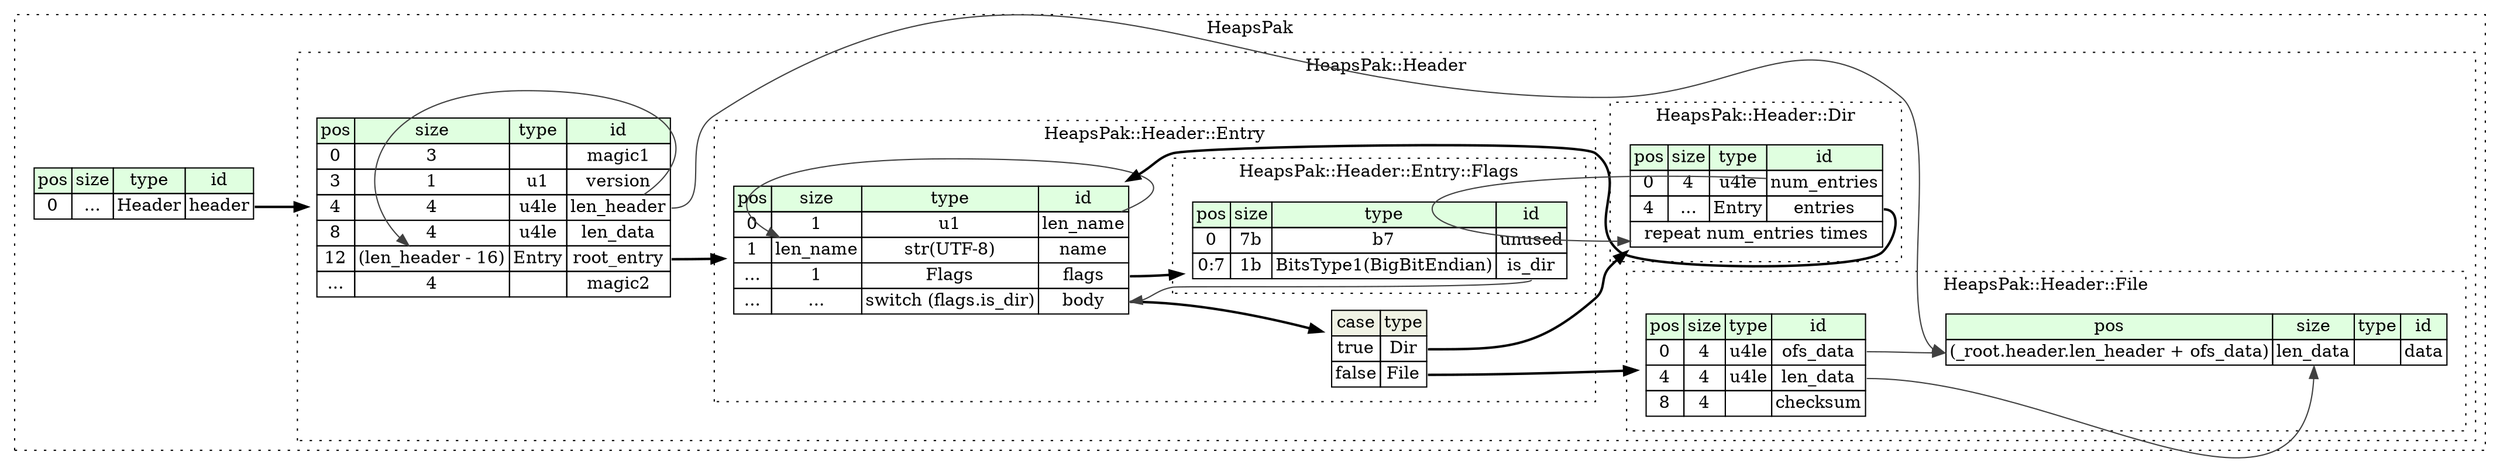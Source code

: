 digraph {
	rankdir=LR;
	node [shape=plaintext];
	subgraph cluster__heaps_pak {
		label="HeapsPak";
		graph[style=dotted];

		heaps_pak__seq [label=<<TABLE BORDER="0" CELLBORDER="1" CELLSPACING="0">
			<TR><TD BGCOLOR="#E0FFE0">pos</TD><TD BGCOLOR="#E0FFE0">size</TD><TD BGCOLOR="#E0FFE0">type</TD><TD BGCOLOR="#E0FFE0">id</TD></TR>
			<TR><TD PORT="header_pos">0</TD><TD PORT="header_size">...</TD><TD>Header</TD><TD PORT="header_type">header</TD></TR>
		</TABLE>>];
		subgraph cluster__header {
			label="HeapsPak::Header";
			graph[style=dotted];

			header__seq [label=<<TABLE BORDER="0" CELLBORDER="1" CELLSPACING="0">
				<TR><TD BGCOLOR="#E0FFE0">pos</TD><TD BGCOLOR="#E0FFE0">size</TD><TD BGCOLOR="#E0FFE0">type</TD><TD BGCOLOR="#E0FFE0">id</TD></TR>
				<TR><TD PORT="magic1_pos">0</TD><TD PORT="magic1_size">3</TD><TD></TD><TD PORT="magic1_type">magic1</TD></TR>
				<TR><TD PORT="version_pos">3</TD><TD PORT="version_size">1</TD><TD>u1</TD><TD PORT="version_type">version</TD></TR>
				<TR><TD PORT="len_header_pos">4</TD><TD PORT="len_header_size">4</TD><TD>u4le</TD><TD PORT="len_header_type">len_header</TD></TR>
				<TR><TD PORT="len_data_pos">8</TD><TD PORT="len_data_size">4</TD><TD>u4le</TD><TD PORT="len_data_type">len_data</TD></TR>
				<TR><TD PORT="root_entry_pos">12</TD><TD PORT="root_entry_size">(len_header - 16)</TD><TD>Entry</TD><TD PORT="root_entry_type">root_entry</TD></TR>
				<TR><TD PORT="magic2_pos">...</TD><TD PORT="magic2_size">4</TD><TD></TD><TD PORT="magic2_type">magic2</TD></TR>
			</TABLE>>];
			subgraph cluster__entry {
				label="HeapsPak::Header::Entry";
				graph[style=dotted];

				entry__seq [label=<<TABLE BORDER="0" CELLBORDER="1" CELLSPACING="0">
					<TR><TD BGCOLOR="#E0FFE0">pos</TD><TD BGCOLOR="#E0FFE0">size</TD><TD BGCOLOR="#E0FFE0">type</TD><TD BGCOLOR="#E0FFE0">id</TD></TR>
					<TR><TD PORT="len_name_pos">0</TD><TD PORT="len_name_size">1</TD><TD>u1</TD><TD PORT="len_name_type">len_name</TD></TR>
					<TR><TD PORT="name_pos">1</TD><TD PORT="name_size">len_name</TD><TD>str(UTF-8)</TD><TD PORT="name_type">name</TD></TR>
					<TR><TD PORT="flags_pos">...</TD><TD PORT="flags_size">1</TD><TD>Flags</TD><TD PORT="flags_type">flags</TD></TR>
					<TR><TD PORT="body_pos">...</TD><TD PORT="body_size">...</TD><TD>switch (flags.is_dir)</TD><TD PORT="body_type">body</TD></TR>
				</TABLE>>];
entry__seq_body_switch [label=<<TABLE BORDER="0" CELLBORDER="1" CELLSPACING="0">
	<TR><TD BGCOLOR="#F0F2E4">case</TD><TD BGCOLOR="#F0F2E4">type</TD></TR>
	<TR><TD>true</TD><TD PORT="case0">Dir</TD></TR>
	<TR><TD>false</TD><TD PORT="case1">File</TD></TR>
</TABLE>>];
				subgraph cluster__flags {
					label="HeapsPak::Header::Entry::Flags";
					graph[style=dotted];

					flags__seq [label=<<TABLE BORDER="0" CELLBORDER="1" CELLSPACING="0">
						<TR><TD BGCOLOR="#E0FFE0">pos</TD><TD BGCOLOR="#E0FFE0">size</TD><TD BGCOLOR="#E0FFE0">type</TD><TD BGCOLOR="#E0FFE0">id</TD></TR>
						<TR><TD PORT="unused_pos">0</TD><TD PORT="unused_size">7b</TD><TD>b7</TD><TD PORT="unused_type">unused</TD></TR>
						<TR><TD PORT="is_dir_pos">0:7</TD><TD PORT="is_dir_size">1b</TD><TD>BitsType1(BigBitEndian)</TD><TD PORT="is_dir_type">is_dir</TD></TR>
					</TABLE>>];
				}
			}
			subgraph cluster__file {
				label="HeapsPak::Header::File";
				graph[style=dotted];

				file__seq [label=<<TABLE BORDER="0" CELLBORDER="1" CELLSPACING="0">
					<TR><TD BGCOLOR="#E0FFE0">pos</TD><TD BGCOLOR="#E0FFE0">size</TD><TD BGCOLOR="#E0FFE0">type</TD><TD BGCOLOR="#E0FFE0">id</TD></TR>
					<TR><TD PORT="ofs_data_pos">0</TD><TD PORT="ofs_data_size">4</TD><TD>u4le</TD><TD PORT="ofs_data_type">ofs_data</TD></TR>
					<TR><TD PORT="len_data_pos">4</TD><TD PORT="len_data_size">4</TD><TD>u4le</TD><TD PORT="len_data_type">len_data</TD></TR>
					<TR><TD PORT="checksum_pos">8</TD><TD PORT="checksum_size">4</TD><TD></TD><TD PORT="checksum_type">checksum</TD></TR>
				</TABLE>>];
				file__inst__data [label=<<TABLE BORDER="0" CELLBORDER="1" CELLSPACING="0">
					<TR><TD BGCOLOR="#E0FFE0">pos</TD><TD BGCOLOR="#E0FFE0">size</TD><TD BGCOLOR="#E0FFE0">type</TD><TD BGCOLOR="#E0FFE0">id</TD></TR>
					<TR><TD PORT="data_pos">(_root.header.len_header + ofs_data)</TD><TD PORT="data_size">len_data</TD><TD></TD><TD PORT="data_type">data</TD></TR>
				</TABLE>>];
			}
			subgraph cluster__dir {
				label="HeapsPak::Header::Dir";
				graph[style=dotted];

				dir__seq [label=<<TABLE BORDER="0" CELLBORDER="1" CELLSPACING="0">
					<TR><TD BGCOLOR="#E0FFE0">pos</TD><TD BGCOLOR="#E0FFE0">size</TD><TD BGCOLOR="#E0FFE0">type</TD><TD BGCOLOR="#E0FFE0">id</TD></TR>
					<TR><TD PORT="num_entries_pos">0</TD><TD PORT="num_entries_size">4</TD><TD>u4le</TD><TD PORT="num_entries_type">num_entries</TD></TR>
					<TR><TD PORT="entries_pos">4</TD><TD PORT="entries_size">...</TD><TD>Entry</TD><TD PORT="entries_type">entries</TD></TR>
					<TR><TD COLSPAN="4" PORT="entries__repeat">repeat num_entries times</TD></TR>
				</TABLE>>];
			}
		}
	}
	heaps_pak__seq:header_type -> header__seq [style=bold];
	header__seq:len_header_type -> header__seq:root_entry_size [color="#404040"];
	header__seq:root_entry_type -> entry__seq [style=bold];
	entry__seq:len_name_type -> entry__seq:name_size [color="#404040"];
	entry__seq:flags_type -> flags__seq [style=bold];
	entry__seq:body_type -> entry__seq_body_switch [style=bold];
	entry__seq_body_switch:case0 -> dir__seq [style=bold];
	entry__seq_body_switch:case1 -> file__seq [style=bold];
	flags__seq:is_dir_type -> entry__seq:body_type [color="#404040"];
	header__seq:len_header_type -> file__inst__data:data_pos [color="#404040"];
	file__seq:ofs_data_type -> file__inst__data:data_pos [color="#404040"];
	file__seq:len_data_type -> file__inst__data:data_size [color="#404040"];
	dir__seq:entries_type -> entry__seq [style=bold];
	dir__seq:num_entries_type -> dir__seq:entries__repeat [color="#404040"];
}
